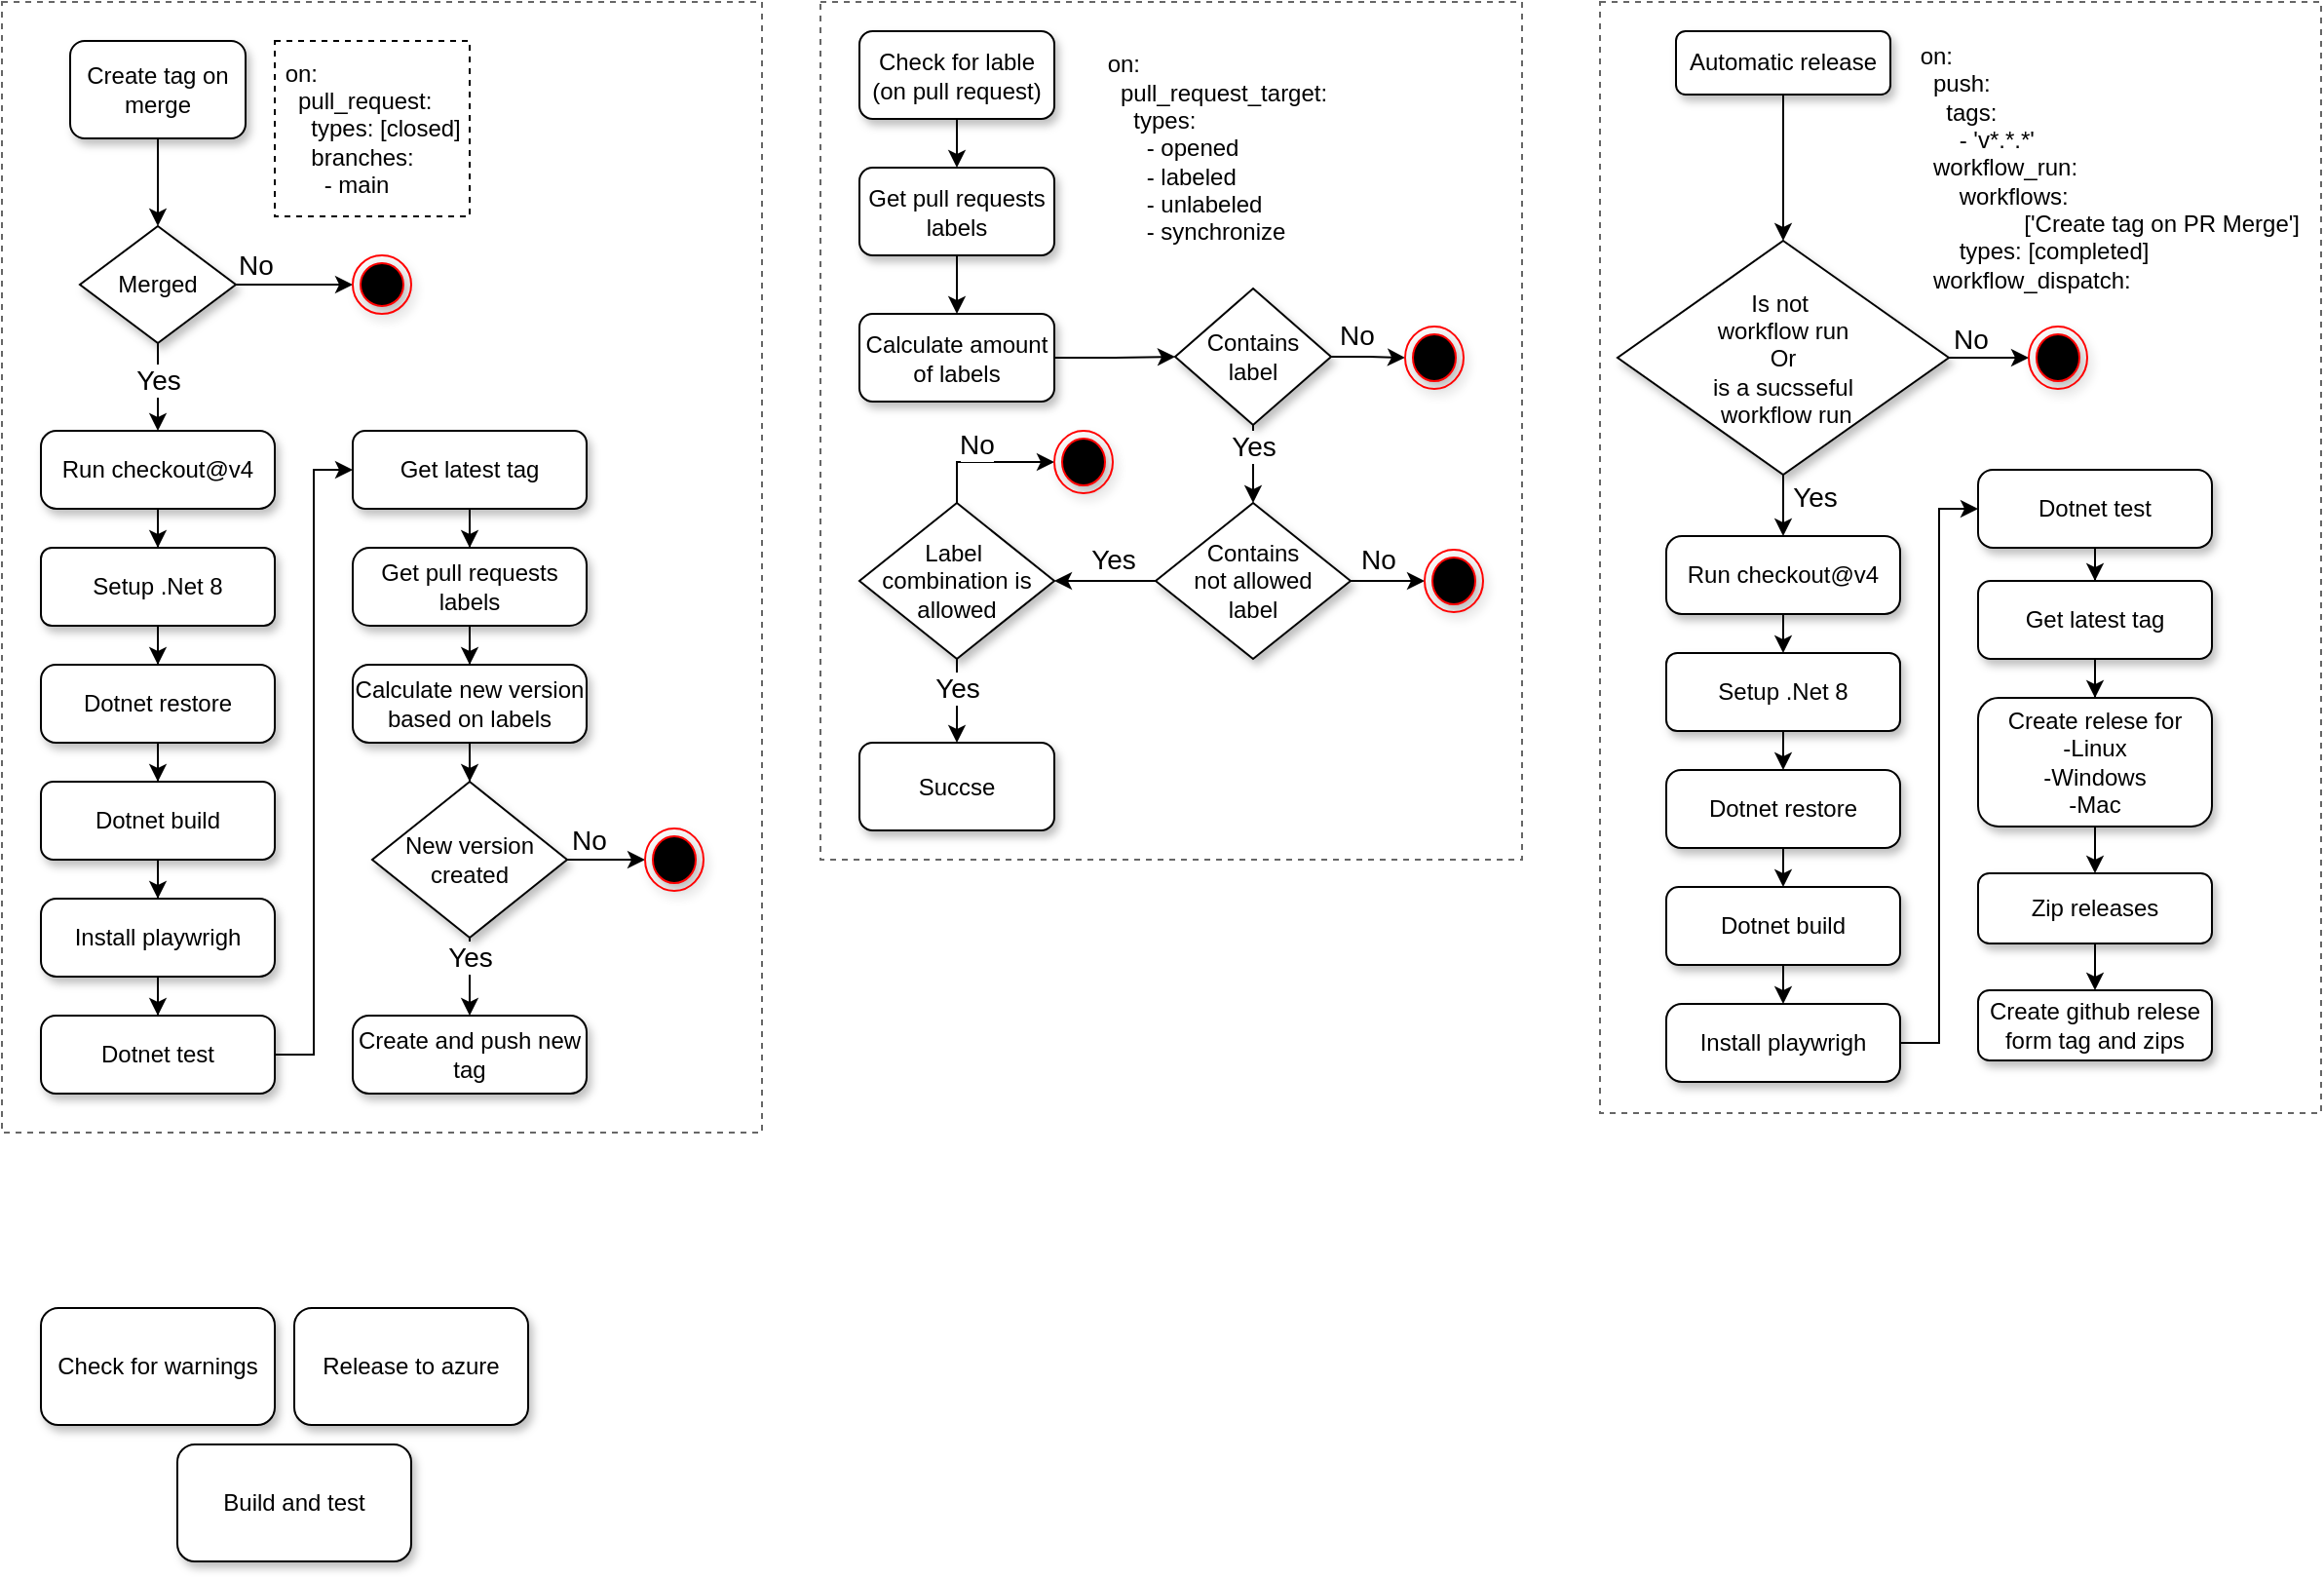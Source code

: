 <mxfile version="25.0.2">
  <diagram name="Page-1" id="opGQl4_MMT8my-eptg-8">
    <mxGraphModel dx="964" dy="640" grid="1" gridSize="10" guides="1" tooltips="1" connect="1" arrows="1" fold="1" page="1" pageScale="1" pageWidth="850" pageHeight="1100" math="0" shadow="0">
      <root>
        <mxCell id="0" />
        <mxCell id="1" parent="0" />
        <mxCell id="NUPaYxcpHXeXiJEivPQf-39" value="" style="rounded=0;whiteSpace=wrap;html=1;fillColor=none;dashed=1;strokeWidth=1;fontColor=#333333;strokeColor=#666666;" vertex="1" parent="1">
          <mxGeometry x="840" y="20" width="370" height="570" as="geometry" />
        </mxCell>
        <mxCell id="FF10epxWlDn9avqX-Y1P-94" value="" style="rounded=0;whiteSpace=wrap;html=1;fillColor=none;dashed=1;strokeWidth=1;fontColor=#333333;strokeColor=#666666;" parent="1" vertex="1">
          <mxGeometry x="440" y="20" width="360" height="440" as="geometry" />
        </mxCell>
        <mxCell id="FF10epxWlDn9avqX-Y1P-9" value="" style="rounded=0;whiteSpace=wrap;html=1;fillColor=none;dashed=1;strokeWidth=1;fontColor=#333333;strokeColor=#666666;" parent="1" vertex="1">
          <mxGeometry x="20" y="20" width="390" height="580" as="geometry" />
        </mxCell>
        <mxCell id="FF10epxWlDn9avqX-Y1P-53" value="" style="edgeStyle=orthogonalEdgeStyle;rounded=0;orthogonalLoop=1;jettySize=auto;html=1;" parent="1" source="FF10epxWlDn9avqX-Y1P-1" target="FF10epxWlDn9avqX-Y1P-12" edge="1">
          <mxGeometry relative="1" as="geometry" />
        </mxCell>
        <mxCell id="FF10epxWlDn9avqX-Y1P-1" value="Create tag on merge" style="rounded=1;whiteSpace=wrap;html=1;shadow=1;" parent="1" vertex="1">
          <mxGeometry x="55" y="40" width="90" height="50" as="geometry" />
        </mxCell>
        <mxCell id="NUPaYxcpHXeXiJEivPQf-13" value="" style="edgeStyle=orthogonalEdgeStyle;rounded=0;orthogonalLoop=1;jettySize=auto;html=1;" edge="1" parent="1" source="FF10epxWlDn9avqX-Y1P-2" target="NUPaYxcpHXeXiJEivPQf-4">
          <mxGeometry relative="1" as="geometry" />
        </mxCell>
        <mxCell id="FF10epxWlDn9avqX-Y1P-2" value="Automatic release" style="rounded=1;whiteSpace=wrap;html=1;shadow=1;" parent="1" vertex="1">
          <mxGeometry x="879" y="35" width="110" height="32.5" as="geometry" />
        </mxCell>
        <mxCell id="FF10epxWlDn9avqX-Y1P-58" value="" style="edgeStyle=orthogonalEdgeStyle;rounded=0;orthogonalLoop=1;jettySize=auto;html=1;" parent="1" source="FF10epxWlDn9avqX-Y1P-3" target="FF10epxWlDn9avqX-Y1P-57" edge="1">
          <mxGeometry relative="1" as="geometry" />
        </mxCell>
        <mxCell id="FF10epxWlDn9avqX-Y1P-3" value="Check for lable&lt;br&gt;(on pull request)" style="rounded=1;whiteSpace=wrap;html=1;shadow=1;" parent="1" vertex="1">
          <mxGeometry x="460" y="35" width="100" height="45" as="geometry" />
        </mxCell>
        <mxCell id="FF10epxWlDn9avqX-Y1P-4" value="B&lt;span style=&quot;background-color: initial;&quot;&gt;uild and test&lt;/span&gt;" style="rounded=1;whiteSpace=wrap;html=1;shadow=1;" parent="1" vertex="1">
          <mxGeometry x="110" y="760" width="120" height="60" as="geometry" />
        </mxCell>
        <mxCell id="FF10epxWlDn9avqX-Y1P-5" value="Check for warnings" style="rounded=1;whiteSpace=wrap;html=1;shadow=1;" parent="1" vertex="1">
          <mxGeometry x="40" y="690" width="120" height="60" as="geometry" />
        </mxCell>
        <mxCell id="FF10epxWlDn9avqX-Y1P-6" value="Release to azure" style="rounded=1;whiteSpace=wrap;html=1;shadow=1;" parent="1" vertex="1">
          <mxGeometry x="170" y="690" width="120" height="60" as="geometry" />
        </mxCell>
        <mxCell id="FF10epxWlDn9avqX-Y1P-11" value="&lt;div&gt;&amp;nbsp;on:&lt;/div&gt;&lt;div&gt;&amp;nbsp; &amp;nbsp;pull_request:&lt;/div&gt;&lt;div&gt;&amp;nbsp; &amp;nbsp; &amp;nbsp;types: [closed]&lt;/div&gt;&lt;div&gt;&amp;nbsp; &amp;nbsp; &amp;nbsp;branches:&lt;/div&gt;&lt;div&gt;&amp;nbsp; &amp;nbsp; &amp;nbsp; &amp;nbsp;- main&lt;/div&gt;" style="text;html=1;align=left;verticalAlign=middle;whiteSpace=wrap;rounded=0;strokeColor=default;dashed=1;" parent="1" vertex="1">
          <mxGeometry x="160" y="40" width="100" height="90" as="geometry" />
        </mxCell>
        <mxCell id="FF10epxWlDn9avqX-Y1P-18" value="" style="edgeStyle=orthogonalEdgeStyle;rounded=0;orthogonalLoop=1;jettySize=auto;html=1;" parent="1" source="FF10epxWlDn9avqX-Y1P-12" target="FF10epxWlDn9avqX-Y1P-17" edge="1">
          <mxGeometry relative="1" as="geometry" />
        </mxCell>
        <mxCell id="FF10epxWlDn9avqX-Y1P-19" value="&lt;font style=&quot;font-size: 14px;&quot;&gt;Yes&lt;/font&gt;" style="edgeLabel;html=1;align=center;verticalAlign=middle;resizable=0;points=[];" parent="FF10epxWlDn9avqX-Y1P-18" vertex="1" connectable="0">
          <mxGeometry x="-0.515" y="-3" relative="1" as="geometry">
            <mxPoint x="3" y="8" as="offset" />
          </mxGeometry>
        </mxCell>
        <mxCell id="FF10epxWlDn9avqX-Y1P-12" value="Merged" style="rhombus;whiteSpace=wrap;html=1;shadow=1;" parent="1" vertex="1">
          <mxGeometry x="60" y="135" width="80" height="60" as="geometry" />
        </mxCell>
        <mxCell id="FF10epxWlDn9avqX-Y1P-14" value="" style="endArrow=classic;html=1;rounded=0;exitX=1;exitY=0.5;exitDx=0;exitDy=0;entryX=0;entryY=0.5;entryDx=0;entryDy=0;" parent="1" source="FF10epxWlDn9avqX-Y1P-12" target="FF10epxWlDn9avqX-Y1P-24" edge="1">
          <mxGeometry width="50" height="50" relative="1" as="geometry">
            <mxPoint x="160" y="159.5" as="sourcePoint" />
            <mxPoint x="200" y="160" as="targetPoint" />
          </mxGeometry>
        </mxCell>
        <mxCell id="FF10epxWlDn9avqX-Y1P-16" value="&lt;font style=&quot;font-size: 14px;&quot;&gt;No&lt;/font&gt;" style="edgeLabel;html=1;align=center;verticalAlign=middle;resizable=0;points=[];" parent="FF10epxWlDn9avqX-Y1P-14" vertex="1" connectable="0">
          <mxGeometry x="-0.461" y="1" relative="1" as="geometry">
            <mxPoint x="-6" y="-9" as="offset" />
          </mxGeometry>
        </mxCell>
        <mxCell id="FF10epxWlDn9avqX-Y1P-23" value="" style="edgeStyle=orthogonalEdgeStyle;rounded=0;orthogonalLoop=1;jettySize=auto;html=1;" parent="1" source="FF10epxWlDn9avqX-Y1P-17" target="FF10epxWlDn9avqX-Y1P-22" edge="1">
          <mxGeometry relative="1" as="geometry" />
        </mxCell>
        <mxCell id="FF10epxWlDn9avqX-Y1P-17" value="Run checkout@v4" style="rounded=1;whiteSpace=wrap;html=1;arcSize=20;shadow=1;" parent="1" vertex="1">
          <mxGeometry x="40" y="240" width="120" height="40" as="geometry" />
        </mxCell>
        <mxCell id="FF10epxWlDn9avqX-Y1P-28" value="" style="edgeStyle=orthogonalEdgeStyle;rounded=0;orthogonalLoop=1;jettySize=auto;html=1;" parent="1" source="FF10epxWlDn9avqX-Y1P-22" target="FF10epxWlDn9avqX-Y1P-26" edge="1">
          <mxGeometry relative="1" as="geometry" />
        </mxCell>
        <mxCell id="FF10epxWlDn9avqX-Y1P-22" value="Setup .Net 8" style="rounded=1;whiteSpace=wrap;html=1;arcSize=14;shadow=1;" parent="1" vertex="1">
          <mxGeometry x="40" y="300" width="120" height="40" as="geometry" />
        </mxCell>
        <mxCell id="FF10epxWlDn9avqX-Y1P-24" value="" style="ellipse;html=1;shape=endState;fillColor=#000000;strokeColor=#ff0000;shadow=1;" parent="1" vertex="1">
          <mxGeometry x="200" y="150" width="30" height="30" as="geometry" />
        </mxCell>
        <mxCell id="FF10epxWlDn9avqX-Y1P-30" value="" style="edgeStyle=orthogonalEdgeStyle;rounded=0;orthogonalLoop=1;jettySize=auto;html=1;" parent="1" source="FF10epxWlDn9avqX-Y1P-26" target="FF10epxWlDn9avqX-Y1P-29" edge="1">
          <mxGeometry relative="1" as="geometry" />
        </mxCell>
        <mxCell id="FF10epxWlDn9avqX-Y1P-26" value="Dotnet restore" style="rounded=1;whiteSpace=wrap;html=1;arcSize=19;shadow=1;" parent="1" vertex="1">
          <mxGeometry x="40" y="360" width="120" height="40" as="geometry" />
        </mxCell>
        <mxCell id="FF10epxWlDn9avqX-Y1P-32" value="" style="edgeStyle=orthogonalEdgeStyle;rounded=0;orthogonalLoop=1;jettySize=auto;html=1;" parent="1" source="FF10epxWlDn9avqX-Y1P-29" target="FF10epxWlDn9avqX-Y1P-31" edge="1">
          <mxGeometry relative="1" as="geometry" />
        </mxCell>
        <mxCell id="FF10epxWlDn9avqX-Y1P-29" value="Dotnet build" style="rounded=1;whiteSpace=wrap;html=1;arcSize=16;shadow=1;" parent="1" vertex="1">
          <mxGeometry x="40" y="420" width="120" height="40" as="geometry" />
        </mxCell>
        <mxCell id="FF10epxWlDn9avqX-Y1P-34" value="" style="edgeStyle=orthogonalEdgeStyle;rounded=0;orthogonalLoop=1;jettySize=auto;html=1;" parent="1" source="FF10epxWlDn9avqX-Y1P-31" target="FF10epxWlDn9avqX-Y1P-33" edge="1">
          <mxGeometry relative="1" as="geometry" />
        </mxCell>
        <mxCell id="FF10epxWlDn9avqX-Y1P-31" value="Install playwrigh" style="rounded=1;whiteSpace=wrap;html=1;arcSize=20;shadow=1;" parent="1" vertex="1">
          <mxGeometry x="40" y="480" width="120" height="40" as="geometry" />
        </mxCell>
        <mxCell id="FF10epxWlDn9avqX-Y1P-36" value="" style="edgeStyle=orthogonalEdgeStyle;rounded=0;orthogonalLoop=1;jettySize=auto;html=1;" parent="1" source="FF10epxWlDn9avqX-Y1P-33" target="FF10epxWlDn9avqX-Y1P-35" edge="1">
          <mxGeometry relative="1" as="geometry">
            <Array as="points">
              <mxPoint x="180" y="560" />
              <mxPoint x="180" y="260" />
            </Array>
          </mxGeometry>
        </mxCell>
        <mxCell id="FF10epxWlDn9avqX-Y1P-33" value="Dotnet test" style="rounded=1;whiteSpace=wrap;html=1;arcSize=19;shadow=1;" parent="1" vertex="1">
          <mxGeometry x="40" y="540" width="120" height="40" as="geometry" />
        </mxCell>
        <mxCell id="FF10epxWlDn9avqX-Y1P-40" value="" style="edgeStyle=orthogonalEdgeStyle;rounded=0;orthogonalLoop=1;jettySize=auto;html=1;" parent="1" source="FF10epxWlDn9avqX-Y1P-35" target="FF10epxWlDn9avqX-Y1P-39" edge="1">
          <mxGeometry relative="1" as="geometry" />
        </mxCell>
        <mxCell id="FF10epxWlDn9avqX-Y1P-35" value="Get latest tag" style="rounded=1;whiteSpace=wrap;html=1;arcSize=16;shadow=1;" parent="1" vertex="1">
          <mxGeometry x="200" y="240" width="120" height="40" as="geometry" />
        </mxCell>
        <mxCell id="FF10epxWlDn9avqX-Y1P-42" value="" style="edgeStyle=orthogonalEdgeStyle;rounded=0;orthogonalLoop=1;jettySize=auto;html=1;" parent="1" source="FF10epxWlDn9avqX-Y1P-39" target="FF10epxWlDn9avqX-Y1P-41" edge="1">
          <mxGeometry relative="1" as="geometry" />
        </mxCell>
        <mxCell id="FF10epxWlDn9avqX-Y1P-39" value="Get pull requests labels" style="rounded=1;whiteSpace=wrap;html=1;arcSize=22;shadow=1;" parent="1" vertex="1">
          <mxGeometry x="200" y="300" width="120" height="40" as="geometry" />
        </mxCell>
        <mxCell id="FF10epxWlDn9avqX-Y1P-46" value="" style="edgeStyle=orthogonalEdgeStyle;rounded=0;orthogonalLoop=1;jettySize=auto;html=1;" parent="1" source="FF10epxWlDn9avqX-Y1P-41" target="FF10epxWlDn9avqX-Y1P-45" edge="1">
          <mxGeometry relative="1" as="geometry" />
        </mxCell>
        <mxCell id="FF10epxWlDn9avqX-Y1P-41" value="Calculate new version based on labels" style="rounded=1;whiteSpace=wrap;html=1;arcSize=21;shadow=1;" parent="1" vertex="1">
          <mxGeometry x="200" y="360" width="120" height="40" as="geometry" />
        </mxCell>
        <mxCell id="FF10epxWlDn9avqX-Y1P-48" value="" style="edgeStyle=orthogonalEdgeStyle;rounded=0;orthogonalLoop=1;jettySize=auto;html=1;entryX=0;entryY=0.5;entryDx=0;entryDy=0;" parent="1" source="FF10epxWlDn9avqX-Y1P-45" target="FF10epxWlDn9avqX-Y1P-89" edge="1">
          <mxGeometry relative="1" as="geometry">
            <mxPoint x="350" y="463.75" as="targetPoint" />
          </mxGeometry>
        </mxCell>
        <mxCell id="FF10epxWlDn9avqX-Y1P-49" value="&lt;font style=&quot;font-size: 14px;&quot;&gt;No&lt;/font&gt;" style="edgeLabel;html=1;align=center;verticalAlign=middle;resizable=0;points=[];" parent="FF10epxWlDn9avqX-Y1P-48" vertex="1" connectable="0">
          <mxGeometry x="-0.322" y="3" relative="1" as="geometry">
            <mxPoint x="-3" y="-7" as="offset" />
          </mxGeometry>
        </mxCell>
        <mxCell id="FF10epxWlDn9avqX-Y1P-51" value="" style="edgeStyle=orthogonalEdgeStyle;rounded=0;orthogonalLoop=1;jettySize=auto;html=1;" parent="1" source="FF10epxWlDn9avqX-Y1P-45" target="FF10epxWlDn9avqX-Y1P-50" edge="1">
          <mxGeometry relative="1" as="geometry" />
        </mxCell>
        <mxCell id="FF10epxWlDn9avqX-Y1P-52" value="&lt;font style=&quot;font-size: 14px;&quot;&gt;Yes&lt;/font&gt;" style="edgeLabel;html=1;align=center;verticalAlign=middle;resizable=0;points=[];" parent="FF10epxWlDn9avqX-Y1P-51" vertex="1" connectable="0">
          <mxGeometry x="-0.506" y="3" relative="1" as="geometry">
            <mxPoint x="-3" as="offset" />
          </mxGeometry>
        </mxCell>
        <mxCell id="FF10epxWlDn9avqX-Y1P-45" value="New version&lt;div&gt;created&lt;/div&gt;" style="rhombus;whiteSpace=wrap;html=1;shadow=1;" parent="1" vertex="1">
          <mxGeometry x="210" y="420" width="100" height="80" as="geometry" />
        </mxCell>
        <mxCell id="FF10epxWlDn9avqX-Y1P-50" value="Create and push new tag" style="rounded=1;whiteSpace=wrap;html=1;arcSize=21;glass=0;shadow=1;" parent="1" vertex="1">
          <mxGeometry x="200" y="540" width="120" height="40" as="geometry" />
        </mxCell>
        <mxCell id="FF10epxWlDn9avqX-Y1P-56" value="&lt;div&gt;&amp;nbsp;on:&lt;/div&gt;&lt;div&gt;&amp;nbsp; &amp;nbsp;pull_request_target:&lt;/div&gt;&lt;div&gt;&amp;nbsp; &amp;nbsp; &amp;nbsp;types:&lt;/div&gt;&lt;div&gt;&amp;nbsp; &amp;nbsp; &amp;nbsp; &amp;nbsp;- opened&lt;/div&gt;&lt;div&gt;&amp;nbsp; &amp;nbsp; &amp;nbsp; &amp;nbsp;- labeled&lt;/div&gt;&lt;div&gt;&amp;nbsp; &amp;nbsp; &amp;nbsp; &amp;nbsp;- unlabeled&lt;/div&gt;&lt;div&gt;&amp;nbsp; &amp;nbsp; &amp;nbsp; &amp;nbsp;- synchronize&lt;/div&gt;" style="text;html=1;align=left;verticalAlign=middle;whiteSpace=wrap;rounded=0;" parent="1" vertex="1">
          <mxGeometry x="582" y="40" width="130" height="110" as="geometry" />
        </mxCell>
        <mxCell id="FF10epxWlDn9avqX-Y1P-60" value="" style="edgeStyle=orthogonalEdgeStyle;rounded=0;orthogonalLoop=1;jettySize=auto;html=1;" parent="1" source="FF10epxWlDn9avqX-Y1P-57" target="FF10epxWlDn9avqX-Y1P-59" edge="1">
          <mxGeometry relative="1" as="geometry" />
        </mxCell>
        <mxCell id="FF10epxWlDn9avqX-Y1P-57" value="Get pull requests labels" style="rounded=1;whiteSpace=wrap;html=1;shadow=1;" parent="1" vertex="1">
          <mxGeometry x="460" y="105" width="100" height="45" as="geometry" />
        </mxCell>
        <mxCell id="FF10epxWlDn9avqX-Y1P-62" value="" style="edgeStyle=orthogonalEdgeStyle;rounded=0;orthogonalLoop=1;jettySize=auto;html=1;" parent="1" source="FF10epxWlDn9avqX-Y1P-59" target="FF10epxWlDn9avqX-Y1P-61" edge="1">
          <mxGeometry relative="1" as="geometry" />
        </mxCell>
        <mxCell id="FF10epxWlDn9avqX-Y1P-59" value="Calculate amount of labels" style="rounded=1;whiteSpace=wrap;html=1;shadow=1;" parent="1" vertex="1">
          <mxGeometry x="460" y="180" width="100" height="45" as="geometry" />
        </mxCell>
        <mxCell id="FF10epxWlDn9avqX-Y1P-64" value="" style="edgeStyle=orthogonalEdgeStyle;rounded=0;orthogonalLoop=1;jettySize=auto;html=1;entryX=0;entryY=0.5;entryDx=0;entryDy=0;" parent="1" source="FF10epxWlDn9avqX-Y1P-61" target="FF10epxWlDn9avqX-Y1P-91" edge="1">
          <mxGeometry relative="1" as="geometry">
            <mxPoint x="752" y="202" as="targetPoint" />
          </mxGeometry>
        </mxCell>
        <mxCell id="FF10epxWlDn9avqX-Y1P-65" value="&lt;font style=&quot;font-size: 14px;&quot;&gt;No&lt;/font&gt;" style="edgeLabel;html=1;align=center;verticalAlign=middle;resizable=0;points=[];" parent="FF10epxWlDn9avqX-Y1P-64" vertex="1" connectable="0">
          <mxGeometry x="-0.513" y="2" relative="1" as="geometry">
            <mxPoint x="3" y="-9" as="offset" />
          </mxGeometry>
        </mxCell>
        <mxCell id="FF10epxWlDn9avqX-Y1P-67" value="" style="edgeStyle=orthogonalEdgeStyle;rounded=0;orthogonalLoop=1;jettySize=auto;html=1;entryX=0.5;entryY=0;entryDx=0;entryDy=0;" parent="1" source="FF10epxWlDn9avqX-Y1P-61" target="FF10epxWlDn9avqX-Y1P-71" edge="1">
          <mxGeometry relative="1" as="geometry">
            <mxPoint x="662" y="277" as="targetPoint" />
          </mxGeometry>
        </mxCell>
        <mxCell id="FF10epxWlDn9avqX-Y1P-70" value="&lt;font style=&quot;font-size: 14px;&quot;&gt;Yes&lt;/font&gt;" style="edgeLabel;html=1;align=center;verticalAlign=middle;resizable=0;points=[];" parent="FF10epxWlDn9avqX-Y1P-67" vertex="1" connectable="0">
          <mxGeometry x="0.418" y="3" relative="1" as="geometry">
            <mxPoint x="-3" y="-18" as="offset" />
          </mxGeometry>
        </mxCell>
        <mxCell id="FF10epxWlDn9avqX-Y1P-61" value="Contains &lt;br&gt;label" style="rhombus;whiteSpace=wrap;html=1;shadow=1;" parent="1" vertex="1">
          <mxGeometry x="622" y="167" width="80" height="70" as="geometry" />
        </mxCell>
        <mxCell id="FF10epxWlDn9avqX-Y1P-74" value="" style="edgeStyle=orthogonalEdgeStyle;rounded=0;orthogonalLoop=1;jettySize=auto;html=1;entryX=0;entryY=0.5;entryDx=0;entryDy=0;" parent="1" source="FF10epxWlDn9avqX-Y1P-71" target="FF10epxWlDn9avqX-Y1P-90" edge="1">
          <mxGeometry relative="1" as="geometry">
            <mxPoint x="752" y="317" as="targetPoint" />
          </mxGeometry>
        </mxCell>
        <mxCell id="FF10epxWlDn9avqX-Y1P-75" value="&lt;font style=&quot;font-size: 14px;&quot;&gt;No&lt;/font&gt;" style="edgeLabel;html=1;align=center;verticalAlign=middle;resizable=0;points=[];" parent="FF10epxWlDn9avqX-Y1P-74" vertex="1" connectable="0">
          <mxGeometry x="-0.177" y="3" relative="1" as="geometry">
            <mxPoint x="-4" y="-8" as="offset" />
          </mxGeometry>
        </mxCell>
        <mxCell id="FF10epxWlDn9avqX-Y1P-78" value="" style="edgeStyle=orthogonalEdgeStyle;rounded=0;orthogonalLoop=1;jettySize=auto;html=1;" parent="1" source="FF10epxWlDn9avqX-Y1P-71" target="FF10epxWlDn9avqX-Y1P-77" edge="1">
          <mxGeometry relative="1" as="geometry" />
        </mxCell>
        <mxCell id="FF10epxWlDn9avqX-Y1P-79" value="&lt;font style=&quot;font-size: 14px;&quot;&gt;Yes&lt;/font&gt;" style="edgeLabel;html=1;align=center;verticalAlign=middle;resizable=0;points=[];" parent="FF10epxWlDn9avqX-Y1P-78" vertex="1" connectable="0">
          <mxGeometry x="-0.42" y="-3" relative="1" as="geometry">
            <mxPoint x="-7" y="-8" as="offset" />
          </mxGeometry>
        </mxCell>
        <mxCell id="FF10epxWlDn9avqX-Y1P-71" value="Contains &lt;br&gt;not allowed&lt;br&gt;&lt;div&gt;label&lt;/div&gt;" style="rhombus;whiteSpace=wrap;html=1;shadow=1;" parent="1" vertex="1">
          <mxGeometry x="612" y="277" width="100" height="80" as="geometry" />
        </mxCell>
        <mxCell id="FF10epxWlDn9avqX-Y1P-81" value="" style="edgeStyle=orthogonalEdgeStyle;rounded=0;orthogonalLoop=1;jettySize=auto;html=1;entryX=0;entryY=0.5;entryDx=0;entryDy=0;" parent="1" source="FF10epxWlDn9avqX-Y1P-77" target="FF10epxWlDn9avqX-Y1P-80" edge="1">
          <mxGeometry relative="1" as="geometry" />
        </mxCell>
        <mxCell id="FF10epxWlDn9avqX-Y1P-84" value="&lt;font style=&quot;font-size: 14px;&quot;&gt;No&lt;/font&gt;" style="edgeLabel;html=1;align=center;verticalAlign=middle;resizable=0;points=[];" parent="FF10epxWlDn9avqX-Y1P-81" vertex="1" connectable="0">
          <mxGeometry x="-0.138" y="3" relative="1" as="geometry">
            <mxPoint y="-6" as="offset" />
          </mxGeometry>
        </mxCell>
        <mxCell id="FF10epxWlDn9avqX-Y1P-86" value="" style="edgeStyle=orthogonalEdgeStyle;rounded=0;orthogonalLoop=1;jettySize=auto;html=1;entryX=0.5;entryY=0;entryDx=0;entryDy=0;" parent="1" source="FF10epxWlDn9avqX-Y1P-77" target="FF10epxWlDn9avqX-Y1P-87" edge="1">
          <mxGeometry relative="1" as="geometry">
            <mxPoint x="662" y="537" as="targetPoint" />
          </mxGeometry>
        </mxCell>
        <mxCell id="FF10epxWlDn9avqX-Y1P-88" value="&lt;font style=&quot;font-size: 14px;&quot;&gt;Yes&lt;/font&gt;" style="edgeLabel;html=1;align=center;verticalAlign=middle;resizable=0;points=[];" parent="FF10epxWlDn9avqX-Y1P-86" vertex="1" connectable="0">
          <mxGeometry x="-0.293" relative="1" as="geometry">
            <mxPoint as="offset" />
          </mxGeometry>
        </mxCell>
        <mxCell id="FF10epxWlDn9avqX-Y1P-77" value="Label&amp;nbsp;&lt;div&gt;combination is allowed&lt;/div&gt;" style="rhombus;whiteSpace=wrap;html=1;shadow=1;" parent="1" vertex="1">
          <mxGeometry x="460" y="277" width="100" height="80" as="geometry" />
        </mxCell>
        <mxCell id="FF10epxWlDn9avqX-Y1P-80" value="" style="ellipse;html=1;shape=endState;fillColor=#000000;strokeColor=#ff0000;shadow=1;" parent="1" vertex="1">
          <mxGeometry x="560" y="240" width="30" height="32" as="geometry" />
        </mxCell>
        <mxCell id="FF10epxWlDn9avqX-Y1P-87" value="Succse" style="rounded=1;whiteSpace=wrap;html=1;shadow=1;" parent="1" vertex="1">
          <mxGeometry x="460" y="400" width="100" height="45" as="geometry" />
        </mxCell>
        <mxCell id="FF10epxWlDn9avqX-Y1P-89" value="" style="ellipse;html=1;shape=endState;fillColor=#000000;strokeColor=#ff0000;shadow=1;" parent="1" vertex="1">
          <mxGeometry x="350" y="444" width="30" height="32" as="geometry" />
        </mxCell>
        <mxCell id="FF10epxWlDn9avqX-Y1P-90" value="" style="ellipse;html=1;shape=endState;fillColor=#000000;strokeColor=#ff0000;shadow=1;" parent="1" vertex="1">
          <mxGeometry x="750" y="301" width="30" height="32" as="geometry" />
        </mxCell>
        <mxCell id="FF10epxWlDn9avqX-Y1P-91" value="" style="ellipse;html=1;shape=endState;fillColor=#000000;strokeColor=#ff0000;shadow=1;" parent="1" vertex="1">
          <mxGeometry x="740" y="186.5" width="30" height="32" as="geometry" />
        </mxCell>
        <mxCell id="NUPaYxcpHXeXiJEivPQf-3" value="&lt;div&gt;&amp;nbsp;on:&lt;/div&gt;&lt;div&gt;&amp;nbsp; &amp;nbsp;push:&lt;/div&gt;&lt;div&gt;&amp;nbsp; &amp;nbsp; &amp;nbsp;tags:&lt;/div&gt;&lt;div&gt;&amp;nbsp; &amp;nbsp; &amp;nbsp; &amp;nbsp;- &#39;v*.*.*&#39;&lt;/div&gt;&lt;div&gt;&amp;nbsp; &amp;nbsp;workflow_run:&lt;/div&gt;&lt;div&gt;&amp;nbsp; &amp;nbsp; &amp;nbsp; &amp;nbsp;workflows:&lt;/div&gt;&lt;div&gt;&lt;span style=&quot;white-space: pre;&quot;&gt;&#x9;&lt;/span&gt;&lt;span style=&quot;white-space: pre;&quot;&gt;&#x9;&lt;/span&gt;&amp;nbsp;[&#39;Create tag on PR Merge&#39;]&lt;/div&gt;&lt;div&gt;&amp;nbsp; &amp;nbsp; &amp;nbsp; &amp;nbsp;types: [completed]&lt;/div&gt;&lt;div&gt;&amp;nbsp; &amp;nbsp;workflow_dispatch:&lt;/div&gt;" style="text;html=1;align=left;verticalAlign=middle;whiteSpace=wrap;rounded=0;" vertex="1" parent="1">
          <mxGeometry x="999" y="35" width="201" height="140" as="geometry" />
        </mxCell>
        <mxCell id="NUPaYxcpHXeXiJEivPQf-8" value="" style="edgeStyle=orthogonalEdgeStyle;rounded=0;orthogonalLoop=1;jettySize=auto;html=1;" edge="1" parent="1" source="NUPaYxcpHXeXiJEivPQf-4" target="NUPaYxcpHXeXiJEivPQf-7">
          <mxGeometry relative="1" as="geometry" />
        </mxCell>
        <mxCell id="NUPaYxcpHXeXiJEivPQf-10" value="&lt;font style=&quot;font-size: 14px;&quot;&gt;No&lt;/font&gt;" style="edgeLabel;html=1;align=center;verticalAlign=middle;resizable=0;points=[];" vertex="1" connectable="0" parent="NUPaYxcpHXeXiJEivPQf-8">
          <mxGeometry x="-0.471" y="2" relative="1" as="geometry">
            <mxPoint y="-8" as="offset" />
          </mxGeometry>
        </mxCell>
        <mxCell id="NUPaYxcpHXeXiJEivPQf-12" value="" style="edgeStyle=orthogonalEdgeStyle;rounded=0;orthogonalLoop=1;jettySize=auto;html=1;entryX=0.5;entryY=0;entryDx=0;entryDy=0;" edge="1" parent="1" source="NUPaYxcpHXeXiJEivPQf-4" target="NUPaYxcpHXeXiJEivPQf-15">
          <mxGeometry relative="1" as="geometry">
            <mxPoint x="934" y="300" as="targetPoint" />
          </mxGeometry>
        </mxCell>
        <mxCell id="NUPaYxcpHXeXiJEivPQf-14" value="&lt;font style=&quot;font-size: 14px;&quot;&gt;Yes&lt;/font&gt;" style="edgeLabel;html=1;align=center;verticalAlign=middle;resizable=0;points=[];" vertex="1" connectable="0" parent="NUPaYxcpHXeXiJEivPQf-12">
          <mxGeometry x="-0.411" y="-1" relative="1" as="geometry">
            <mxPoint x="17" y="-3" as="offset" />
          </mxGeometry>
        </mxCell>
        <mxCell id="NUPaYxcpHXeXiJEivPQf-4" value="Is not&amp;nbsp;&lt;div&gt;workflow run&lt;div&gt;Or&lt;/div&gt;&lt;div&gt;is a sucsseful&lt;/div&gt;&lt;div&gt;&amp;nbsp;workflow run&lt;/div&gt;&lt;/div&gt;" style="rhombus;whiteSpace=wrap;html=1;shadow=1;" vertex="1" parent="1">
          <mxGeometry x="849" y="142.5" width="170" height="120" as="geometry" />
        </mxCell>
        <mxCell id="NUPaYxcpHXeXiJEivPQf-7" value="" style="ellipse;html=1;shape=endState;fillColor=#000000;strokeColor=#ff0000;shadow=1;" vertex="1" parent="1">
          <mxGeometry x="1060" y="186.5" width="30" height="32" as="geometry" />
        </mxCell>
        <mxCell id="NUPaYxcpHXeXiJEivPQf-15" value="Run checkout@v4" style="rounded=1;whiteSpace=wrap;html=1;arcSize=20;shadow=1;" vertex="1" parent="1">
          <mxGeometry x="874" y="294" width="120" height="40" as="geometry" />
        </mxCell>
        <mxCell id="NUPaYxcpHXeXiJEivPQf-16" value="Setup .Net 8" style="rounded=1;whiteSpace=wrap;html=1;arcSize=14;shadow=1;" vertex="1" parent="1">
          <mxGeometry x="874" y="354" width="120" height="40" as="geometry" />
        </mxCell>
        <mxCell id="NUPaYxcpHXeXiJEivPQf-17" value="Dotnet restore" style="rounded=1;whiteSpace=wrap;html=1;arcSize=19;shadow=1;" vertex="1" parent="1">
          <mxGeometry x="874" y="414" width="120" height="40" as="geometry" />
        </mxCell>
        <mxCell id="NUPaYxcpHXeXiJEivPQf-18" value="Dotnet build" style="rounded=1;whiteSpace=wrap;html=1;arcSize=16;shadow=1;" vertex="1" parent="1">
          <mxGeometry x="874" y="474" width="120" height="40" as="geometry" />
        </mxCell>
        <mxCell id="NUPaYxcpHXeXiJEivPQf-36" style="edgeStyle=orthogonalEdgeStyle;rounded=0;orthogonalLoop=1;jettySize=auto;html=1;entryX=0;entryY=0.5;entryDx=0;entryDy=0;" edge="1" parent="1" source="NUPaYxcpHXeXiJEivPQf-19" target="NUPaYxcpHXeXiJEivPQf-20">
          <mxGeometry relative="1" as="geometry" />
        </mxCell>
        <mxCell id="NUPaYxcpHXeXiJEivPQf-19" value="Install playwrigh" style="rounded=1;whiteSpace=wrap;html=1;arcSize=20;shadow=1;" vertex="1" parent="1">
          <mxGeometry x="874" y="534" width="120" height="40" as="geometry" />
        </mxCell>
        <mxCell id="NUPaYxcpHXeXiJEivPQf-35" value="" style="edgeStyle=orthogonalEdgeStyle;rounded=0;orthogonalLoop=1;jettySize=auto;html=1;entryX=0.5;entryY=0;entryDx=0;entryDy=0;" edge="1" parent="1" source="NUPaYxcpHXeXiJEivPQf-20" target="NUPaYxcpHXeXiJEivPQf-21">
          <mxGeometry relative="1" as="geometry" />
        </mxCell>
        <mxCell id="NUPaYxcpHXeXiJEivPQf-20" value="Dotnet test" style="rounded=1;whiteSpace=wrap;html=1;arcSize=19;shadow=1;" vertex="1" parent="1">
          <mxGeometry x="1034" y="260" width="120" height="40" as="geometry" />
        </mxCell>
        <mxCell id="NUPaYxcpHXeXiJEivPQf-29" value="" style="edgeStyle=orthogonalEdgeStyle;rounded=0;orthogonalLoop=1;jettySize=auto;html=1;" edge="1" parent="1" source="NUPaYxcpHXeXiJEivPQf-21" target="NUPaYxcpHXeXiJEivPQf-28">
          <mxGeometry relative="1" as="geometry" />
        </mxCell>
        <mxCell id="NUPaYxcpHXeXiJEivPQf-21" value="Get latest tag" style="rounded=1;whiteSpace=wrap;html=1;arcSize=16;shadow=1;" vertex="1" parent="1">
          <mxGeometry x="1034" y="317" width="120" height="40" as="geometry" />
        </mxCell>
        <mxCell id="NUPaYxcpHXeXiJEivPQf-22" value="" style="endArrow=classic;html=1;rounded=0;exitX=0.5;exitY=1;exitDx=0;exitDy=0;" edge="1" parent="1" source="NUPaYxcpHXeXiJEivPQf-15" target="NUPaYxcpHXeXiJEivPQf-16">
          <mxGeometry width="50" height="50" relative="1" as="geometry">
            <mxPoint x="855" y="336.5" as="sourcePoint" />
            <mxPoint x="805" y="396.5" as="targetPoint" />
          </mxGeometry>
        </mxCell>
        <mxCell id="NUPaYxcpHXeXiJEivPQf-23" value="" style="endArrow=classic;html=1;rounded=0;exitX=0.5;exitY=1;exitDx=0;exitDy=0;" edge="1" parent="1" source="NUPaYxcpHXeXiJEivPQf-16" target="NUPaYxcpHXeXiJEivPQf-17">
          <mxGeometry width="50" height="50" relative="1" as="geometry">
            <mxPoint x="855" y="389" as="sourcePoint" />
            <mxPoint x="805" y="449" as="targetPoint" />
          </mxGeometry>
        </mxCell>
        <mxCell id="NUPaYxcpHXeXiJEivPQf-24" value="" style="endArrow=classic;html=1;rounded=0;exitX=0.5;exitY=1;exitDx=0;exitDy=0;entryX=0.5;entryY=0;entryDx=0;entryDy=0;" edge="1" parent="1" source="NUPaYxcpHXeXiJEivPQf-17" target="NUPaYxcpHXeXiJEivPQf-18">
          <mxGeometry width="50" height="50" relative="1" as="geometry">
            <mxPoint x="845" y="474" as="sourcePoint" />
            <mxPoint x="795" y="534" as="targetPoint" />
          </mxGeometry>
        </mxCell>
        <mxCell id="NUPaYxcpHXeXiJEivPQf-25" value="" style="endArrow=classic;html=1;rounded=0;exitX=0.5;exitY=1;exitDx=0;exitDy=0;entryX=0.5;entryY=0;entryDx=0;entryDy=0;" edge="1" parent="1" source="NUPaYxcpHXeXiJEivPQf-18" target="NUPaYxcpHXeXiJEivPQf-19">
          <mxGeometry width="50" height="50" relative="1" as="geometry">
            <mxPoint x="844" y="564" as="sourcePoint" />
            <mxPoint x="794" y="624" as="targetPoint" />
          </mxGeometry>
        </mxCell>
        <mxCell id="NUPaYxcpHXeXiJEivPQf-31" value="" style="edgeStyle=orthogonalEdgeStyle;rounded=0;orthogonalLoop=1;jettySize=auto;html=1;" edge="1" parent="1" source="NUPaYxcpHXeXiJEivPQf-28" target="NUPaYxcpHXeXiJEivPQf-30">
          <mxGeometry relative="1" as="geometry" />
        </mxCell>
        <mxCell id="NUPaYxcpHXeXiJEivPQf-28" value="Create relese for&lt;div&gt;-Linux&lt;/div&gt;&lt;div&gt;-Windows&lt;/div&gt;&lt;div&gt;-Mac&lt;/div&gt;" style="rounded=1;whiteSpace=wrap;html=1;arcSize=16;shadow=1;" vertex="1" parent="1">
          <mxGeometry x="1034" y="377" width="120" height="66" as="geometry" />
        </mxCell>
        <mxCell id="NUPaYxcpHXeXiJEivPQf-33" value="" style="edgeStyle=orthogonalEdgeStyle;rounded=0;orthogonalLoop=1;jettySize=auto;html=1;" edge="1" parent="1" source="NUPaYxcpHXeXiJEivPQf-30" target="NUPaYxcpHXeXiJEivPQf-32">
          <mxGeometry relative="1" as="geometry" />
        </mxCell>
        <mxCell id="NUPaYxcpHXeXiJEivPQf-30" value="Zip releases" style="rounded=1;whiteSpace=wrap;html=1;arcSize=16;shadow=1;" vertex="1" parent="1">
          <mxGeometry x="1034" y="467" width="120" height="36" as="geometry" />
        </mxCell>
        <mxCell id="NUPaYxcpHXeXiJEivPQf-32" value="Create github relese form tag and zips" style="rounded=1;whiteSpace=wrap;html=1;arcSize=16;shadow=1;" vertex="1" parent="1">
          <mxGeometry x="1034" y="527" width="120" height="36" as="geometry" />
        </mxCell>
      </root>
    </mxGraphModel>
  </diagram>
</mxfile>
